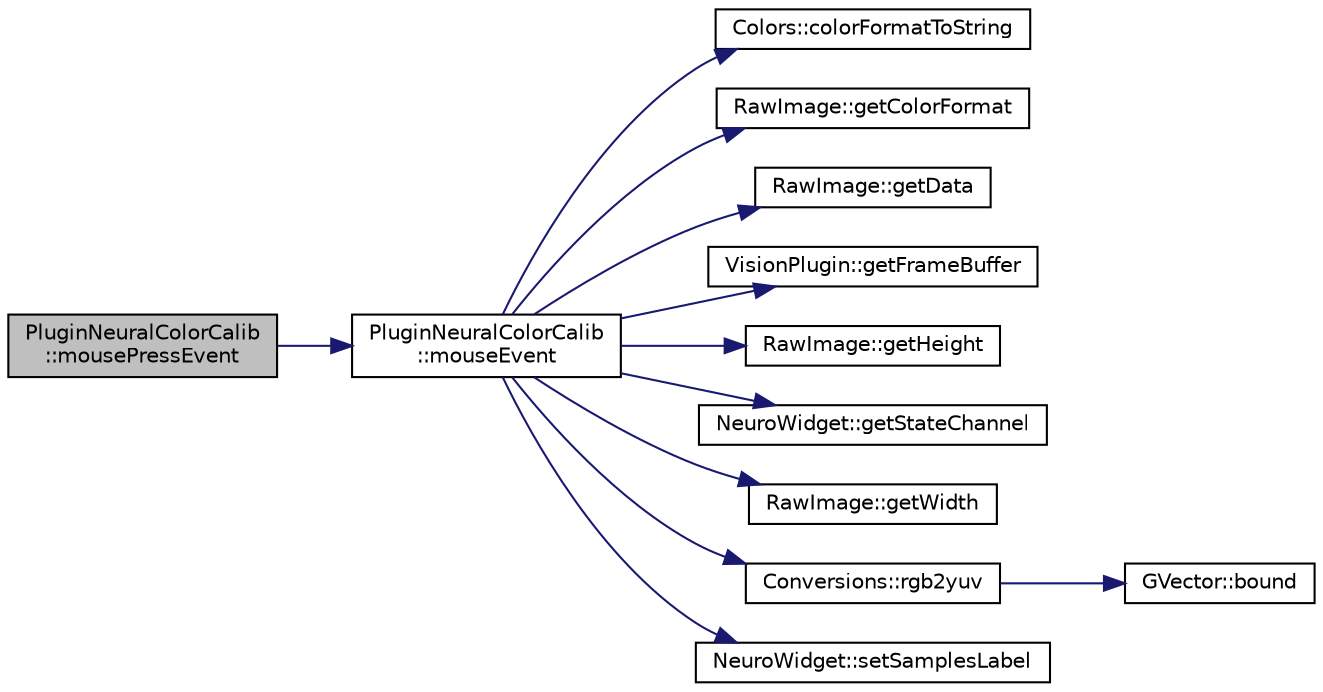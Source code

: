 digraph "PluginNeuralColorCalib::mousePressEvent"
{
 // INTERACTIVE_SVG=YES
  edge [fontname="Helvetica",fontsize="10",labelfontname="Helvetica",labelfontsize="10"];
  node [fontname="Helvetica",fontsize="10",shape=record];
  rankdir="LR";
  Node1 [label="PluginNeuralColorCalib\l::mousePressEvent",height=0.2,width=0.4,color="black", fillcolor="grey75", style="filled", fontcolor="black"];
  Node1 -> Node2 [color="midnightblue",fontsize="10",style="solid",fontname="Helvetica"];
  Node2 [label="PluginNeuralColorCalib\l::mouseEvent",height=0.2,width=0.4,color="black", fillcolor="white", style="filled",URL="$d3/d7c/class_plugin_neural_color_calib.html#afc9550ad0fc5ee3d192cd64f15cb9e25"];
  Node2 -> Node3 [color="midnightblue",fontsize="10",style="solid",fontname="Helvetica"];
  Node3 [label="Colors::colorFormatToString",height=0.2,width=0.4,color="black", fillcolor="white", style="filled",URL="$d9/d36/class_colors.html#a085839c597a6262301162471cef99367"];
  Node2 -> Node4 [color="midnightblue",fontsize="10",style="solid",fontname="Helvetica"];
  Node4 [label="RawImage::getColorFormat",height=0.2,width=0.4,color="black", fillcolor="white", style="filled",URL="$d0/d14/class_raw_image.html#af6021575525cf3488c1f32599e579205"];
  Node2 -> Node5 [color="midnightblue",fontsize="10",style="solid",fontname="Helvetica"];
  Node5 [label="RawImage::getData",height=0.2,width=0.4,color="black", fillcolor="white", style="filled",URL="$d0/d14/class_raw_image.html#a3c1af19eaf1cb9fb9a5e758209d24767"];
  Node2 -> Node6 [color="midnightblue",fontsize="10",style="solid",fontname="Helvetica"];
  Node6 [label="VisionPlugin::getFrameBuffer",height=0.2,width=0.4,color="black", fillcolor="white", style="filled",URL="$d8/d1e/class_vision_plugin.html#ad4aa9f444a2e2604839e724d77b28aee",tooltip="this functions provides convenient access to the ring-buffer "];
  Node2 -> Node7 [color="midnightblue",fontsize="10",style="solid",fontname="Helvetica"];
  Node7 [label="RawImage::getHeight",height=0.2,width=0.4,color="black", fillcolor="white", style="filled",URL="$d0/d14/class_raw_image.html#a1ea4625ff40ee5bc6efbfecf474b17ea"];
  Node2 -> Node8 [color="midnightblue",fontsize="10",style="solid",fontname="Helvetica"];
  Node8 [label="NeuroWidget::getStateChannel",height=0.2,width=0.4,color="black", fillcolor="white", style="filled",URL="$d9/d12/class_neuro_widget.html#a17a2b00c3239a17396bb2960df19cf2e"];
  Node2 -> Node9 [color="midnightblue",fontsize="10",style="solid",fontname="Helvetica"];
  Node9 [label="RawImage::getWidth",height=0.2,width=0.4,color="black", fillcolor="white", style="filled",URL="$d0/d14/class_raw_image.html#a11b26ab9a3b7a7bee8f0eeb3c567b852"];
  Node2 -> Node10 [color="midnightblue",fontsize="10",style="solid",fontname="Helvetica"];
  Node10 [label="Conversions::rgb2yuv",height=0.2,width=0.4,color="black", fillcolor="white", style="filled",URL="$d3/d98/class_conversions.html#a6a2bb7c888cdc9db276538acf1a8005f"];
  Node10 -> Node11 [color="midnightblue",fontsize="10",style="solid",fontname="Helvetica"];
  Node11 [label="GVector::bound",height=0.2,width=0.4,color="black", fillcolor="white", style="filled",URL="$d5/da9/namespace_g_vector.html#a64a68732d9c3151a31337ff0c1c7e21a"];
  Node2 -> Node12 [color="midnightblue",fontsize="10",style="solid",fontname="Helvetica"];
  Node12 [label="NeuroWidget::setSamplesLabel",height=0.2,width=0.4,color="black", fillcolor="white", style="filled",URL="$d9/d12/class_neuro_widget.html#ac6da804b245156b0e1fcca178789f517"];
}
